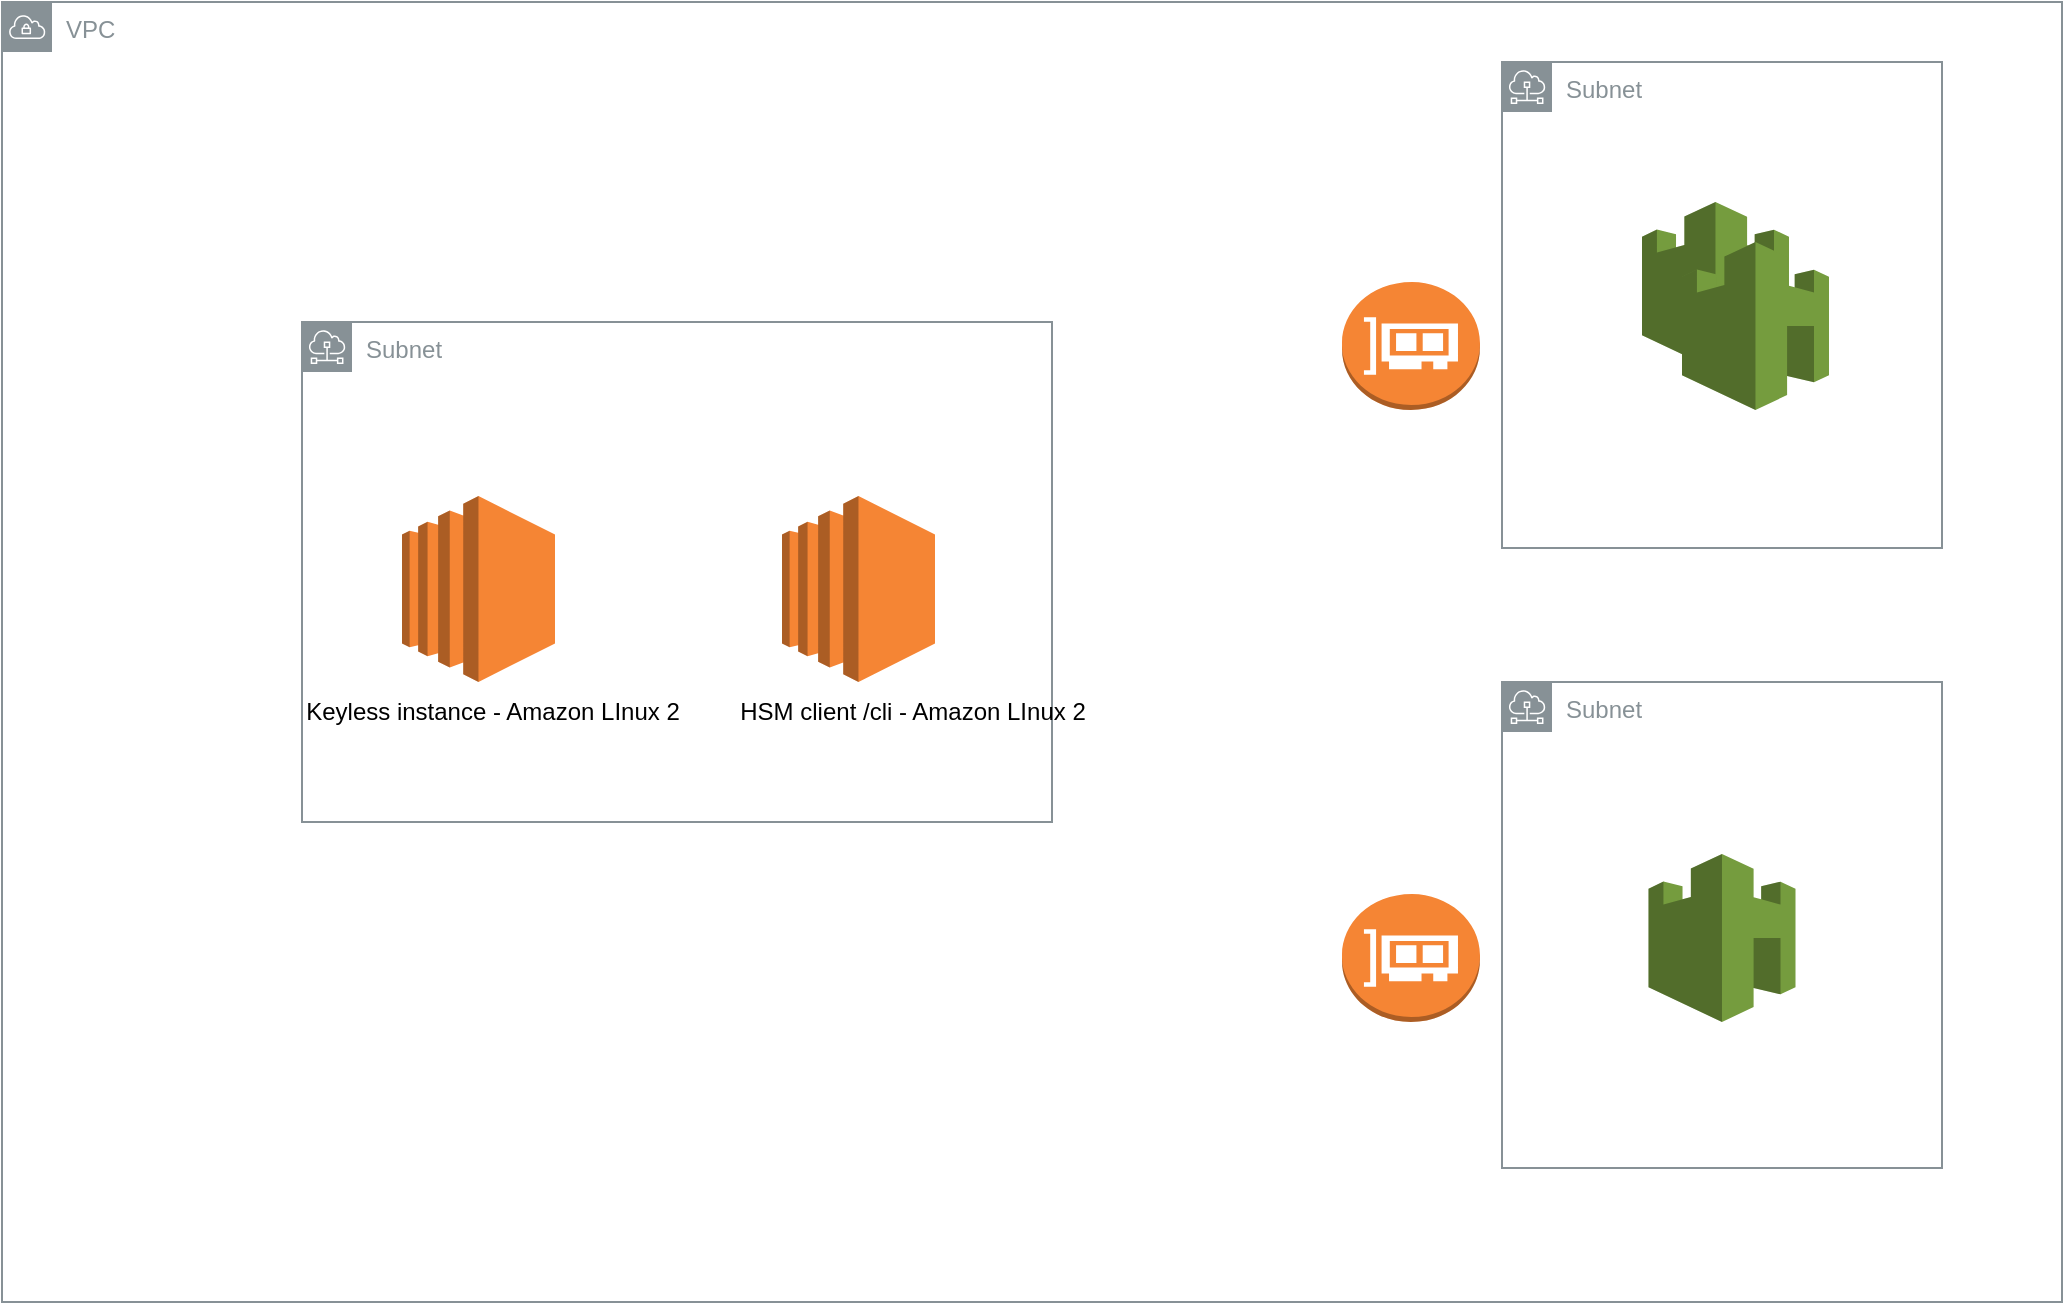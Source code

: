 <mxfile version="22.1.0" type="github">
  <diagram name="Page-1" id="xNmmFkhUG6ufTelxlBAt">
    <mxGraphModel dx="1306" dy="2039" grid="1" gridSize="10" guides="1" tooltips="1" connect="1" arrows="1" fold="1" page="1" pageScale="1" pageWidth="827" pageHeight="1169" math="0" shadow="0">
      <root>
        <mxCell id="0" />
        <mxCell id="1" parent="0" />
        <mxCell id="NLfoSCZCqqaFamcgZKx9-1" value="VPC" style="sketch=0;outlineConnect=0;gradientColor=none;html=1;whiteSpace=wrap;fontSize=12;fontStyle=0;shape=mxgraph.aws4.group;grIcon=mxgraph.aws4.group_vpc;strokeColor=#879196;fillColor=none;verticalAlign=top;align=left;spacingLeft=30;fontColor=#879196;dashed=0;" vertex="1" parent="1">
          <mxGeometry x="110" y="-510" width="1030" height="650" as="geometry" />
        </mxCell>
        <mxCell id="NLfoSCZCqqaFamcgZKx9-3" value="" style="outlineConnect=0;dashed=0;verticalLabelPosition=bottom;verticalAlign=top;align=center;html=1;shape=mxgraph.aws3.ec2;fillColor=#F58534;gradientColor=none;" vertex="1" parent="1">
          <mxGeometry x="310" y="-263" width="76.5" height="93" as="geometry" />
        </mxCell>
        <mxCell id="NLfoSCZCqqaFamcgZKx9-4" value="" style="outlineConnect=0;dashed=0;verticalLabelPosition=bottom;verticalAlign=top;align=center;html=1;shape=mxgraph.aws3.cloudhsm;fillColor=#759C3E;gradientColor=none;" vertex="1" parent="1">
          <mxGeometry x="930" y="-410" width="73.5" height="84" as="geometry" />
        </mxCell>
        <mxCell id="NLfoSCZCqqaFamcgZKx9-6" value="Subnet" style="sketch=0;outlineConnect=0;gradientColor=none;html=1;whiteSpace=wrap;fontSize=12;fontStyle=0;shape=mxgraph.aws4.group;grIcon=mxgraph.aws4.group_subnet;strokeColor=#879196;fillColor=none;verticalAlign=top;align=left;spacingLeft=30;fontColor=#879196;dashed=0;" vertex="1" parent="1">
          <mxGeometry x="860" y="-480" width="220" height="243" as="geometry" />
        </mxCell>
        <mxCell id="NLfoSCZCqqaFamcgZKx9-7" value="Subnet" style="sketch=0;outlineConnect=0;gradientColor=none;html=1;whiteSpace=wrap;fontSize=12;fontStyle=0;shape=mxgraph.aws4.group;grIcon=mxgraph.aws4.group_subnet;strokeColor=#879196;fillColor=none;verticalAlign=top;align=left;spacingLeft=30;fontColor=#879196;dashed=0;" vertex="1" parent="1">
          <mxGeometry x="860" y="-170" width="220" height="243" as="geometry" />
        </mxCell>
        <mxCell id="NLfoSCZCqqaFamcgZKx9-8" value="" style="outlineConnect=0;dashed=0;verticalLabelPosition=bottom;verticalAlign=top;align=center;html=1;shape=mxgraph.aws3.cloudhsm;fillColor=#759C3E;gradientColor=none;" vertex="1" parent="1">
          <mxGeometry x="933.25" y="-84" width="73.5" height="84" as="geometry" />
        </mxCell>
        <mxCell id="NLfoSCZCqqaFamcgZKx9-9" value="Subnet" style="sketch=0;outlineConnect=0;gradientColor=none;html=1;whiteSpace=wrap;fontSize=12;fontStyle=0;shape=mxgraph.aws4.group;grIcon=mxgraph.aws4.group_subnet;strokeColor=#879196;fillColor=none;verticalAlign=top;align=left;spacingLeft=30;fontColor=#879196;dashed=0;" vertex="1" parent="1">
          <mxGeometry x="260" y="-350" width="375" height="250" as="geometry" />
        </mxCell>
        <mxCell id="NLfoSCZCqqaFamcgZKx9-10" value="" style="outlineConnect=0;dashed=0;verticalLabelPosition=bottom;verticalAlign=top;align=center;html=1;shape=mxgraph.aws3.cloudhsm;fillColor=#759C3E;gradientColor=none;" vertex="1" parent="1">
          <mxGeometry x="950" y="-390" width="73.5" height="84" as="geometry" />
        </mxCell>
        <mxCell id="NLfoSCZCqqaFamcgZKx9-12" value="" style="outlineConnect=0;dashed=0;verticalLabelPosition=bottom;verticalAlign=top;align=center;html=1;shape=mxgraph.aws3.elastic_network_interface;fillColor=#F58534;gradientColor=none;" vertex="1" parent="1">
          <mxGeometry x="780" y="-370" width="69" height="64" as="geometry" />
        </mxCell>
        <mxCell id="NLfoSCZCqqaFamcgZKx9-13" value="" style="outlineConnect=0;dashed=0;verticalLabelPosition=bottom;verticalAlign=top;align=center;html=1;shape=mxgraph.aws3.elastic_network_interface;fillColor=#F58534;gradientColor=none;" vertex="1" parent="1">
          <mxGeometry x="780" y="-64" width="69" height="64" as="geometry" />
        </mxCell>
        <mxCell id="NLfoSCZCqqaFamcgZKx9-14" value="" style="outlineConnect=0;dashed=0;verticalLabelPosition=bottom;verticalAlign=top;align=center;html=1;shape=mxgraph.aws3.ec2;fillColor=#F58534;gradientColor=none;" vertex="1" parent="1">
          <mxGeometry x="500" y="-263" width="76.5" height="93" as="geometry" />
        </mxCell>
        <mxCell id="NLfoSCZCqqaFamcgZKx9-15" value="Keyless instance - Amazon LInux 2" style="text;html=1;align=center;verticalAlign=middle;resizable=0;points=[];autosize=1;strokeColor=none;fillColor=none;" vertex="1" parent="1">
          <mxGeometry x="250" y="-170" width="210" height="30" as="geometry" />
        </mxCell>
        <mxCell id="NLfoSCZCqqaFamcgZKx9-16" value="HSM client /cli - Amazon LInux 2" style="text;html=1;align=center;verticalAlign=middle;resizable=0;points=[];autosize=1;strokeColor=none;fillColor=none;" vertex="1" parent="1">
          <mxGeometry x="465" y="-170" width="200" height="30" as="geometry" />
        </mxCell>
      </root>
    </mxGraphModel>
  </diagram>
</mxfile>
